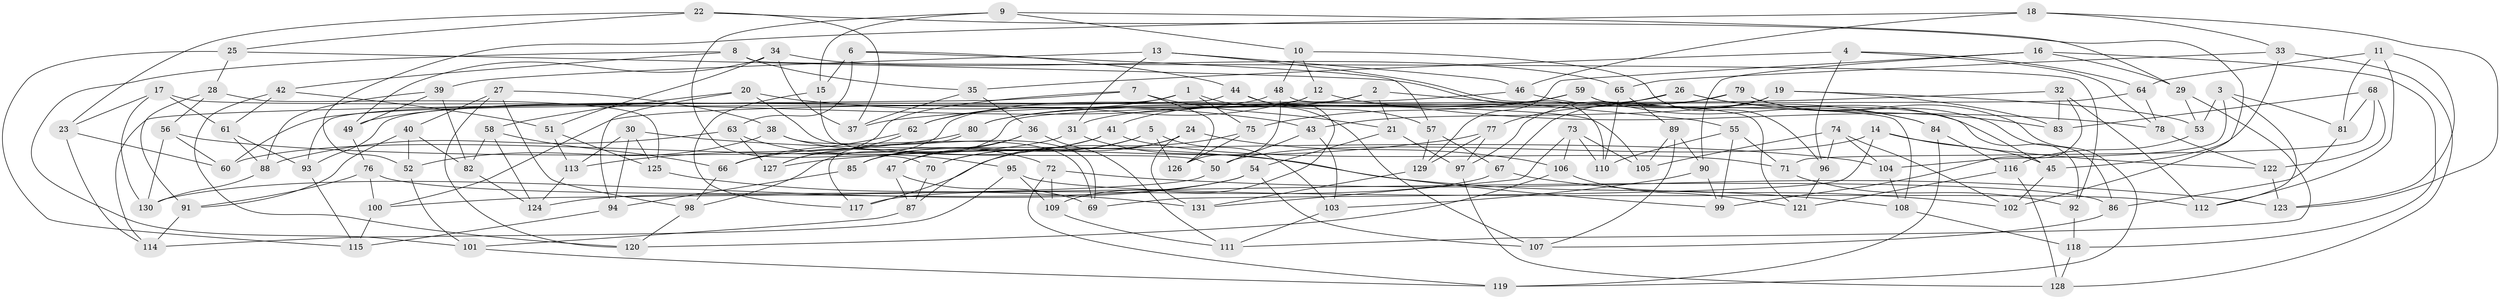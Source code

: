 // coarse degree distribution, {6: 0.6125, 5: 0.025, 4: 0.3625}
// Generated by graph-tools (version 1.1) at 2025/24/03/03/25 07:24:29]
// undirected, 131 vertices, 262 edges
graph export_dot {
graph [start="1"]
  node [color=gray90,style=filled];
  1;
  2;
  3;
  4;
  5;
  6;
  7;
  8;
  9;
  10;
  11;
  12;
  13;
  14;
  15;
  16;
  17;
  18;
  19;
  20;
  21;
  22;
  23;
  24;
  25;
  26;
  27;
  28;
  29;
  30;
  31;
  32;
  33;
  34;
  35;
  36;
  37;
  38;
  39;
  40;
  41;
  42;
  43;
  44;
  45;
  46;
  47;
  48;
  49;
  50;
  51;
  52;
  53;
  54;
  55;
  56;
  57;
  58;
  59;
  60;
  61;
  62;
  63;
  64;
  65;
  66;
  67;
  68;
  69;
  70;
  71;
  72;
  73;
  74;
  75;
  76;
  77;
  78;
  79;
  80;
  81;
  82;
  83;
  84;
  85;
  86;
  87;
  88;
  89;
  90;
  91;
  92;
  93;
  94;
  95;
  96;
  97;
  98;
  99;
  100;
  101;
  102;
  103;
  104;
  105;
  106;
  107;
  108;
  109;
  110;
  111;
  112;
  113;
  114;
  115;
  116;
  117;
  118;
  119;
  120;
  121;
  122;
  123;
  124;
  125;
  126;
  127;
  128;
  129;
  130;
  131;
  1 -- 62;
  1 -- 107;
  1 -- 75;
  1 -- 60;
  2 -- 55;
  2 -- 21;
  2 -- 41;
  2 -- 98;
  3 -- 104;
  3 -- 81;
  3 -- 53;
  3 -- 112;
  4 -- 64;
  4 -- 35;
  4 -- 96;
  4 -- 78;
  5 -- 126;
  5 -- 85;
  5 -- 70;
  5 -- 103;
  6 -- 63;
  6 -- 44;
  6 -- 15;
  6 -- 57;
  7 -- 126;
  7 -- 21;
  7 -- 114;
  7 -- 127;
  8 -- 35;
  8 -- 42;
  8 -- 92;
  8 -- 101;
  9 -- 70;
  9 -- 29;
  9 -- 15;
  9 -- 10;
  10 -- 12;
  10 -- 96;
  10 -- 48;
  11 -- 81;
  11 -- 123;
  11 -- 112;
  11 -- 64;
  12 -- 78;
  12 -- 93;
  12 -- 62;
  13 -- 46;
  13 -- 31;
  13 -- 39;
  13 -- 121;
  14 -- 45;
  14 -- 50;
  14 -- 69;
  14 -- 122;
  15 -- 50;
  15 -- 117;
  16 -- 29;
  16 -- 118;
  16 -- 90;
  16 -- 129;
  17 -- 61;
  17 -- 23;
  17 -- 130;
  17 -- 105;
  18 -- 33;
  18 -- 46;
  18 -- 52;
  18 -- 123;
  19 -- 43;
  19 -- 83;
  19 -- 53;
  19 -- 67;
  20 -- 43;
  20 -- 69;
  20 -- 58;
  20 -- 94;
  21 -- 54;
  21 -- 97;
  22 -- 37;
  22 -- 25;
  22 -- 102;
  22 -- 23;
  23 -- 114;
  23 -- 60;
  24 -- 87;
  24 -- 106;
  24 -- 131;
  24 -- 70;
  25 -- 115;
  25 -- 110;
  25 -- 28;
  26 -- 45;
  26 -- 77;
  26 -- 83;
  26 -- 31;
  27 -- 40;
  27 -- 38;
  27 -- 120;
  27 -- 98;
  28 -- 125;
  28 -- 91;
  28 -- 56;
  29 -- 111;
  29 -- 53;
  30 -- 125;
  30 -- 113;
  30 -- 108;
  30 -- 94;
  31 -- 99;
  31 -- 60;
  32 -- 112;
  32 -- 83;
  32 -- 99;
  32 -- 37;
  33 -- 128;
  33 -- 45;
  33 -- 65;
  34 -- 65;
  34 -- 49;
  34 -- 37;
  34 -- 51;
  35 -- 36;
  35 -- 37;
  36 -- 85;
  36 -- 111;
  36 -- 47;
  38 -- 52;
  38 -- 69;
  38 -- 72;
  39 -- 49;
  39 -- 88;
  39 -- 82;
  40 -- 82;
  40 -- 52;
  40 -- 91;
  41 -- 71;
  41 -- 47;
  41 -- 66;
  42 -- 61;
  42 -- 120;
  42 -- 51;
  43 -- 50;
  43 -- 103;
  44 -- 93;
  44 -- 109;
  44 -- 57;
  45 -- 102;
  46 -- 84;
  46 -- 100;
  47 -- 69;
  47 -- 87;
  48 -- 126;
  48 -- 49;
  48 -- 108;
  49 -- 76;
  50 -- 100;
  51 -- 125;
  51 -- 113;
  52 -- 101;
  53 -- 116;
  54 -- 124;
  54 -- 130;
  54 -- 107;
  55 -- 99;
  55 -- 71;
  55 -- 110;
  56 -- 60;
  56 -- 104;
  56 -- 130;
  57 -- 67;
  57 -- 129;
  58 -- 124;
  58 -- 66;
  58 -- 82;
  59 -- 84;
  59 -- 80;
  59 -- 75;
  59 -- 92;
  61 -- 93;
  61 -- 88;
  62 -- 66;
  62 -- 127;
  63 -- 95;
  63 -- 127;
  63 -- 88;
  64 -- 85;
  64 -- 78;
  65 -- 89;
  65 -- 110;
  66 -- 98;
  67 -- 102;
  67 -- 117;
  68 -- 122;
  68 -- 81;
  68 -- 83;
  68 -- 71;
  70 -- 87;
  71 -- 92;
  72 -- 119;
  72 -- 109;
  72 -- 123;
  73 -- 131;
  73 -- 110;
  73 -- 106;
  73 -- 105;
  74 -- 96;
  74 -- 102;
  74 -- 105;
  74 -- 104;
  75 -- 126;
  75 -- 117;
  76 -- 100;
  76 -- 91;
  76 -- 86;
  77 -- 127;
  77 -- 97;
  77 -- 129;
  78 -- 122;
  79 -- 97;
  79 -- 80;
  79 -- 119;
  79 -- 86;
  80 -- 113;
  80 -- 117;
  81 -- 86;
  82 -- 124;
  84 -- 119;
  84 -- 116;
  85 -- 94;
  86 -- 107;
  87 -- 101;
  88 -- 130;
  89 -- 105;
  89 -- 90;
  89 -- 107;
  90 -- 103;
  90 -- 99;
  91 -- 114;
  92 -- 118;
  93 -- 115;
  94 -- 115;
  95 -- 114;
  95 -- 112;
  95 -- 109;
  96 -- 121;
  97 -- 128;
  98 -- 120;
  100 -- 115;
  101 -- 119;
  103 -- 111;
  104 -- 108;
  106 -- 120;
  106 -- 121;
  108 -- 118;
  109 -- 111;
  113 -- 124;
  116 -- 121;
  116 -- 128;
  118 -- 128;
  122 -- 123;
  125 -- 131;
  129 -- 131;
}
